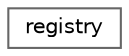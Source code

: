 digraph "类继承关系图"
{
 // LATEX_PDF_SIZE
  bgcolor="transparent";
  edge [fontname=Helvetica,fontsize=10,labelfontname=Helvetica,labelfontsize=10];
  node [fontname=Helvetica,fontsize=10,shape=box,height=0.2,width=0.4];
  rankdir="LR";
  Node0 [id="Node000000",label="registry",height=0.2,width=0.4,color="grey40", fillcolor="white", style="filled",URL="$classspdlog_1_1details_1_1registry.html",tooltip=" "];
}
